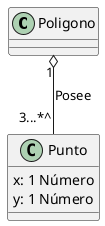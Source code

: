 @startuml
class Poligono{}
class Punto {
    x: 1 Número 
    y: 1 Número
    }
Poligono "1" o-- "3...*^" Punto : Posee
@enduml